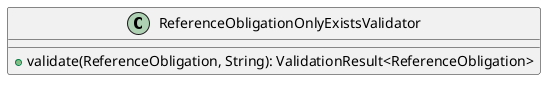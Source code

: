 @startuml

    class ReferenceObligationOnlyExistsValidator [[ReferenceObligationOnlyExistsValidator.html]] {
        +validate(ReferenceObligation, String): ValidationResult<ReferenceObligation>
    }

@enduml
